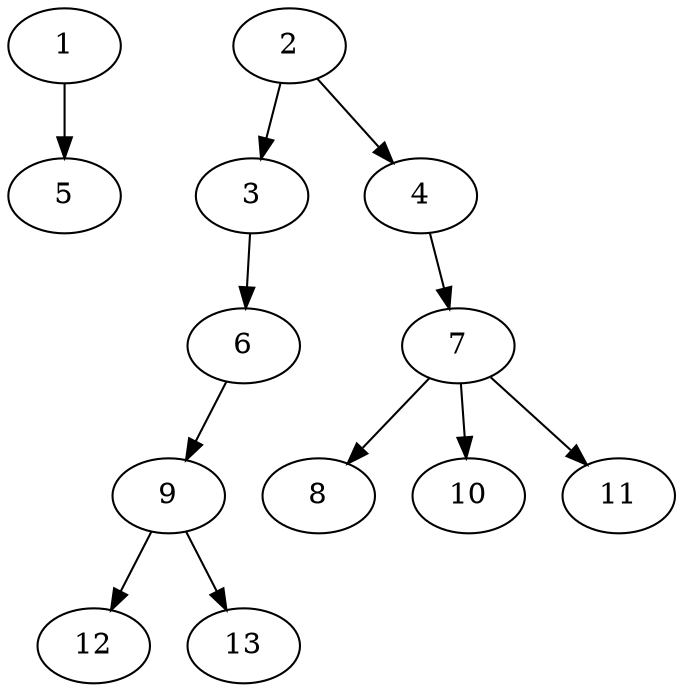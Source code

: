 // DAG (tier=1-easy, mode=data, n=13, ccr=0.334, fat=0.438, density=0.205, regular=0.609, jump=0.004, mindata=1048576, maxdata=8388608)
// DAG automatically generated by daggen at Sun Aug 24 16:33:33 2025
// /home/ermia/Project/Environments/daggen/bin/daggen --dot --ccr 0.334 --fat 0.438 --regular 0.609 --density 0.205 --jump 0.004 --mindata 1048576 --maxdata 8388608 -n 13 
digraph G {
  1 [size="78589307810152972288", alpha="0.17", expect_size="39294653905076486144"]
  1 -> 5 [size ="146779576205312"]
  2 [size="651927023670778624", alpha="0.12", expect_size="325963511835389312"]
  2 -> 3 [size ="440682971922432"]
  2 -> 4 [size ="440682971922432"]
  3 [size="15708704502677086", alpha="0.10", expect_size="7854352251338543"]
  3 -> 6 [size ="540770280931328"]
  4 [size="13687318876881158144", alpha="0.17", expect_size="6843659438440579072"]
  4 -> 7 [size ="45775761440768"]
  5 [size="407657570931052642304", alpha="0.11", expect_size="203828785465526321152"]
  6 [size="43709435494793216000", alpha="0.08", expect_size="21854717747396608000"]
  6 -> 9 [size ="99267431628800"]
  7 [size="290456132644155456", alpha="0.07", expect_size="145228066322077728"]
  7 -> 8 [size ="251637511749632"]
  7 -> 10 [size ="251637511749632"]
  7 -> 11 [size ="251637511749632"]
  8 [size="13921702782720000", alpha="0.04", expect_size="6960851391360000"]
  9 [size="27168748529454908", alpha="0.16", expect_size="13584374264727454"]
  9 -> 12 [size ="513771000823808"]
  9 -> 13 [size ="513771000823808"]
  10 [size="21726981259264000000", alpha="0.04", expect_size="10863490629632000000"]
  11 [size="93035746095348416", alpha="0.13", expect_size="46517873047674208"]
  12 [size="147653515465541408", alpha="0.02", expect_size="73826757732770704"]
  13 [size="1005985730069601", alpha="0.11", expect_size="502992865034800"]
}
